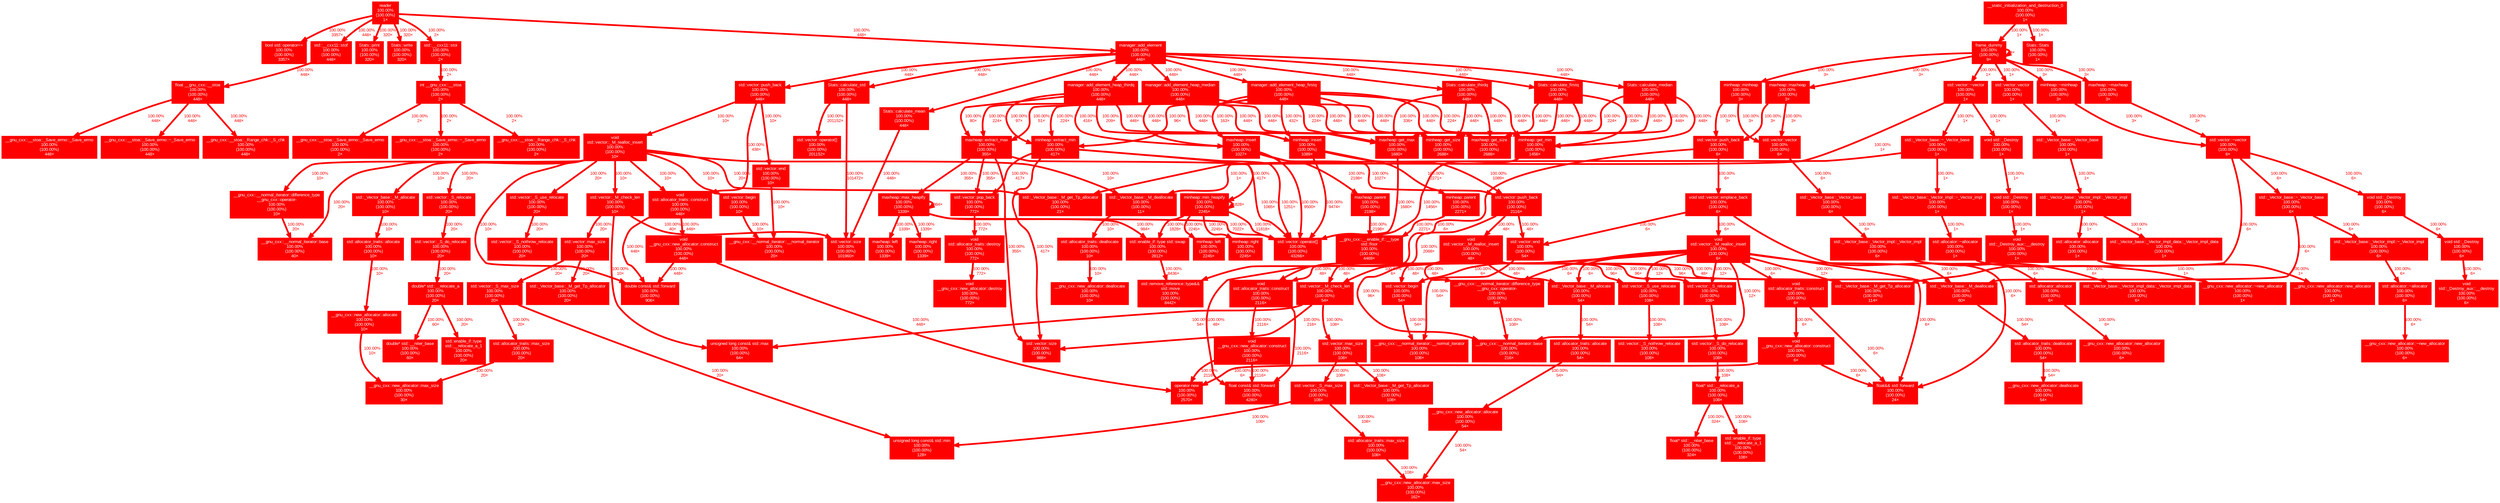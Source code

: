 digraph {
	graph [fontname=Arial, nodesep=0.125, ranksep=0.25];
	node [fontcolor=white, fontname=Arial, height=0, shape=box, style=filled, width=0];
	edge [fontname=Arial];
	1 [color="#ff0000", fontcolor="#ffffff", fontsize="10.00", label="frame_dummy\n100.00%\n(100.00%)\n9×"];
	1 -> 1 [arrowsize="1.00", color="#ff0000", fontcolor="#ff0000", fontsize="10.00", label="4×", labeldistance="4.00", penwidth="4.00"];
	1 -> 134 [arrowsize="1.00", color="#ff0000", fontcolor="#ff0000", fontsize="10.00", label="100.00%\n3×", labeldistance="4.00", penwidth="4.00"];
	1 -> 135 [arrowsize="1.00", color="#ff0000", fontcolor="#ff0000", fontsize="10.00", label="100.00%\n3×", labeldistance="4.00", penwidth="4.00"];
	1 -> 136 [arrowsize="1.00", color="#ff0000", fontcolor="#ff0000", fontsize="10.00", label="100.00%\n3×", labeldistance="4.00", penwidth="4.00"];
	1 -> 137 [arrowsize="1.00", color="#ff0000", fontcolor="#ff0000", fontsize="10.00", label="100.00%\n3×", labeldistance="4.00", penwidth="4.00"];
	1 -> 156 [arrowsize="1.00", color="#ff0000", fontcolor="#ff0000", fontsize="10.00", label="100.00%\n1×", labeldistance="4.00", penwidth="4.00"];
	1 -> 157 [arrowsize="1.00", color="#ff0000", fontcolor="#ff0000", fontsize="10.00", label="100.00%\n1×", labeldistance="4.00", penwidth="4.00"];
	8 [color="#ff0000", fontcolor="#ffffff", fontsize="10.00", label="std::vector::operator[]\n100.00%\n(100.00%)\n201152×"];
	9 [color="#ff0000", fontcolor="#ffffff", fontsize="10.00", label="std::vector::size\n100.00%\n(100.00%)\n101960×"];
	10 [color="#ff0000", fontcolor="#ffffff", fontsize="10.00", label="std::vector::operator[]\n100.00%\n(100.00%)\n43266×"];
	11 [color="#ff0000", fontcolor="#ffffff", fontsize="10.00", label="std::remove_reference::type&&\nstd::move\n100.00%\n(100.00%)\n8442×"];
	12 [color="#ff0000", fontcolor="#ffffff", fontsize="10.00", label="__gnu_cxx::__enable_if::__type\nstd::floor\n100.00%\n(100.00%)\n4469×"];
	13 [color="#ff0000", fontcolor="#ffffff", fontsize="10.00", label="float const& std::forward\n100.00%\n(100.00%)\n4280×"];
	14 [color="#ff0000", fontcolor="#ffffff", fontsize="10.00", label="bool std::operator==\n100.00%\n(100.00%)\n3357×"];
	15 [color="#ff0000", fontcolor="#ffffff", fontsize="10.00", label="std::enable_if::type std::swap\n100.00%\n(100.00%)\n2812×"];
	15 -> 11 [arrowsize="1.00", color="#ff0000", fontcolor="#ff0000", fontsize="10.00", label="100.00%\n8436×", labeldistance="4.00", penwidth="4.00"];
	16 [color="#ff0000", fontcolor="#ffffff", fontsize="10.00", label="maxheap::get_size\n100.00%\n(100.00%)\n2688×"];
	17 [color="#ff0000", fontcolor="#ffffff", fontsize="10.00", label="minheap::get_size\n100.00%\n(100.00%)\n2688×"];
	18 [color="#ff0000", fontcolor="#ffffff", fontsize="10.00", label="operator new\n100.00%\n(100.00%)\n2570×"];
	19 [color="#ff0000", fontcolor="#ffffff", fontsize="10.00", label="minheap::parent\n100.00%\n(100.00%)\n2271×"];
	19 -> 12 [arrowsize="1.00", color="#ff0000", fontcolor="#ff0000", fontsize="10.00", label="100.00%\n2271×", labeldistance="4.00", penwidth="4.00"];
	20 [color="#ff0000", fontcolor="#ffffff", fontsize="10.00", label="minheap::left\n100.00%\n(100.00%)\n2245×"];
	21 [color="#ff0000", fontcolor="#ffffff", fontsize="10.00", label="minheap::right\n100.00%\n(100.00%)\n2245×"];
	22 [color="#ff0000", fontcolor="#ffffff", fontsize="10.00", label="maxheap::parent\n100.00%\n(100.00%)\n2198×"];
	22 -> 12 [arrowsize="1.00", color="#ff0000", fontcolor="#ff0000", fontsize="10.00", label="100.00%\n2198×", labeldistance="4.00", penwidth="4.00"];
	23 [color="#ff0000", fontcolor="#ffffff", fontsize="10.00", label="void\n__gnu_cxx::new_allocator::construct\n100.00%\n(100.00%)\n2116×"];
	23 -> 13 [arrowsize="1.00", color="#ff0000", fontcolor="#ff0000", fontsize="10.00", label="100.00%\n2116×", labeldistance="4.00", penwidth="4.00"];
	23 -> 18 [arrowsize="1.00", color="#ff0000", fontcolor="#ff0000", fontsize="10.00", label="100.00%\n2116×", labeldistance="4.00", penwidth="4.00"];
	24 [color="#ff0000", fontcolor="#ffffff", fontsize="10.00", label="void\nstd::allocator_traits::construct\n100.00%\n(100.00%)\n2116×"];
	24 -> 13 [arrowsize="1.00", color="#ff0000", fontcolor="#ff0000", fontsize="10.00", label="100.00%\n2116×", labeldistance="4.00", penwidth="4.00"];
	24 -> 23 [arrowsize="1.00", color="#ff0000", fontcolor="#ff0000", fontsize="10.00", label="100.00%\n2116×", labeldistance="4.00", penwidth="4.00"];
	25 [color="#ff0000", fontcolor="#ffffff", fontsize="10.00", label="std::vector::push_back\n100.00%\n(100.00%)\n2116×"];
	25 -> 24 [arrowsize="1.00", color="#ff0000", fontcolor="#ff0000", fontsize="10.00", label="100.00%\n2068×", labeldistance="4.00", penwidth="4.00"];
	25 -> 86 [arrowsize="1.00", color="#ff0000", fontcolor="#ff0000", fontsize="10.00", label="100.00%\n48×", labeldistance="4.00", penwidth="4.00"];
	25 -> 88 [arrowsize="1.00", color="#ff0000", fontcolor="#ff0000", fontsize="10.00", label="100.00%\n48×", labeldistance="4.00", penwidth="4.00"];
	26 [color="#ff0000", fontcolor="#ffffff", fontsize="10.00", label="maxheap::get_max\n100.00%\n(100.00%)\n1680×"];
	26 -> 10 [arrowsize="1.00", color="#ff0000", fontcolor="#ff0000", fontsize="10.00", label="100.00%\n1680×", labeldistance="4.00", penwidth="4.00"];
	27 [color="#ff0000", fontcolor="#ffffff", fontsize="10.00", label="minheap::get_min\n100.00%\n(100.00%)\n1456×"];
	27 -> 10 [arrowsize="1.00", color="#ff0000", fontcolor="#ff0000", fontsize="10.00", label="100.00%\n1456×", labeldistance="4.00", penwidth="4.00"];
	28 [color="#ff0000", fontcolor="#ffffff", fontsize="10.00", label="maxheap::left\n100.00%\n(100.00%)\n1339×"];
	29 [color="#ff0000", fontcolor="#ffffff", fontsize="10.00", label="maxheap::right\n100.00%\n(100.00%)\n1339×"];
	30 [color="#ff0000", fontcolor="#ffffff", fontsize="10.00", label="minheap::insert\n100.00%\n(100.00%)\n1089×"];
	30 -> 10 [arrowsize="1.00", color="#ff0000", fontcolor="#ff0000", fontsize="10.00", label="100.00%\n9474×", labeldistance="4.00", penwidth="4.00"];
	30 -> 19 [arrowsize="1.00", color="#ff0000", fontcolor="#ff0000", fontsize="10.00", label="100.00%\n2271×", labeldistance="4.00", penwidth="4.00"];
	30 -> 25 [arrowsize="1.00", color="#ff0000", fontcolor="#ff0000", fontsize="10.00", label="100.00%\n1089×", labeldistance="4.00", penwidth="4.00"];
	31 [color="#ff0000", fontcolor="#ffffff", fontsize="10.00", label="maxheap::insert\n100.00%\n(100.00%)\n1027×"];
	31 -> 10 [arrowsize="1.00", color="#ff0000", fontcolor="#ff0000", fontsize="10.00", label="100.00%\n9500×", labeldistance="4.00", penwidth="4.00"];
	31 -> 22 [arrowsize="1.00", color="#ff0000", fontcolor="#ff0000", fontsize="10.00", label="100.00%\n2198×", labeldistance="4.00", penwidth="4.00"];
	31 -> 25 [arrowsize="1.00", color="#ff0000", fontcolor="#ff0000", fontsize="10.00", label="100.00%\n1027×", labeldistance="4.00", penwidth="4.00"];
	32 [color="#ff0000", fontcolor="#ffffff", fontsize="10.00", label="std::vector::size\n100.00%\n(100.00%)\n988×"];
	33 [color="#ff0000", fontcolor="#ffffff", fontsize="10.00", label="double const& std::forward\n100.00%\n(100.00%)\n906×"];
	34 [color="#ff0000", fontcolor="#ffffff", fontsize="10.00", label="void\n__gnu_cxx::new_allocator::destroy\n100.00%\n(100.00%)\n772×"];
	35 [color="#ff0000", fontcolor="#ffffff", fontsize="10.00", label="void\nstd::allocator_traits::destroy\n100.00%\n(100.00%)\n772×"];
	35 -> 34 [arrowsize="1.00", color="#ff0000", fontcolor="#ff0000", fontsize="10.00", label="100.00%\n772×", labeldistance="4.00", penwidth="4.00"];
	36 [color="#ff0000", fontcolor="#ffffff", fontsize="10.00", label="std::vector::pop_back\n100.00%\n(100.00%)\n772×"];
	36 -> 35 [arrowsize="1.00", color="#ff0000", fontcolor="#ff0000", fontsize="10.00", label="100.00%\n772×", labeldistance="4.00", penwidth="4.00"];
	37 [color="#ff0000", fontcolor="#ffffff", fontsize="10.00", label="Stats::calculate_std\n100.00%\n(100.00%)\n448×"];
	37 -> 8 [arrowsize="1.00", color="#ff0000", fontcolor="#ff0000", fontsize="10.00", label="100.00%\n201152×", labeldistance="4.00", penwidth="4.00"];
	37 -> 9 [arrowsize="1.00", color="#ff0000", fontcolor="#ff0000", fontsize="10.00", label="100.00%\n101472×", labeldistance="4.00", penwidth="4.00"];
	38 [color="#ff0000", fontcolor="#ffffff", fontsize="10.00", label="Stats::calculate_mean\n100.00%\n(100.00%)\n448×"];
	38 -> 9 [arrowsize="1.00", color="#ff0000", fontcolor="#ff0000", fontsize="10.00", label="100.00%\n448×", labeldistance="4.00", penwidth="4.00"];
	39 [color="#ff0000", fontcolor="#ffffff", fontsize="10.00", label="Stats::calculate_firstq\n100.00%\n(100.00%)\n448×"];
	39 -> 16 [arrowsize="1.00", color="#ff0000", fontcolor="#ff0000", fontsize="10.00", label="100.00%\n448×", labeldistance="4.00", penwidth="4.00"];
	39 -> 17 [arrowsize="1.00", color="#ff0000", fontcolor="#ff0000", fontsize="10.00", label="100.00%\n448×", labeldistance="4.00", penwidth="4.00"];
	39 -> 26 [arrowsize="1.00", color="#ff0000", fontcolor="#ff0000", fontsize="10.00", label="100.00%\n448×", labeldistance="4.00", penwidth="4.00"];
	39 -> 27 [arrowsize="1.00", color="#ff0000", fontcolor="#ff0000", fontsize="10.00", label="100.00%\n336×", labeldistance="4.00", penwidth="4.00"];
	40 [color="#ff0000", fontcolor="#ffffff", fontsize="10.00", label="Stats::calculate_median\n100.00%\n(100.00%)\n448×"];
	40 -> 16 [arrowsize="1.00", color="#ff0000", fontcolor="#ff0000", fontsize="10.00", label="100.00%\n448×", labeldistance="4.00", penwidth="4.00"];
	40 -> 17 [arrowsize="1.00", color="#ff0000", fontcolor="#ff0000", fontsize="10.00", label="100.00%\n448×", labeldistance="4.00", penwidth="4.00"];
	40 -> 26 [arrowsize="1.00", color="#ff0000", fontcolor="#ff0000", fontsize="10.00", label="100.00%\n224×", labeldistance="4.00", penwidth="4.00"];
	40 -> 27 [arrowsize="1.00", color="#ff0000", fontcolor="#ff0000", fontsize="10.00", label="100.00%\n448×", labeldistance="4.00", penwidth="4.00"];
	41 [color="#ff0000", fontcolor="#ffffff", fontsize="10.00", label="Stats::calculate_thirdq\n100.00%\n(100.00%)\n448×"];
	41 -> 16 [arrowsize="1.00", color="#ff0000", fontcolor="#ff0000", fontsize="10.00", label="100.00%\n448×", labeldistance="4.00", penwidth="4.00"];
	41 -> 17 [arrowsize="1.00", color="#ff0000", fontcolor="#ff0000", fontsize="10.00", label="100.00%\n448×", labeldistance="4.00", penwidth="4.00"];
	41 -> 26 [arrowsize="1.00", color="#ff0000", fontcolor="#ff0000", fontsize="10.00", label="100.00%\n336×", labeldistance="4.00", penwidth="4.00"];
	41 -> 27 [arrowsize="1.00", color="#ff0000", fontcolor="#ff0000", fontsize="10.00", label="100.00%\n448×", labeldistance="4.00", penwidth="4.00"];
	42 [color="#ff0000", fontcolor="#ffffff", fontsize="10.00", label="manager::add_element\n100.00%\n(100.00%)\n448×"];
	42 -> 37 [arrowsize="1.00", color="#ff0000", fontcolor="#ff0000", fontsize="10.00", label="100.00%\n448×", labeldistance="4.00", penwidth="4.00"];
	42 -> 38 [arrowsize="1.00", color="#ff0000", fontcolor="#ff0000", fontsize="10.00", label="100.00%\n448×", labeldistance="4.00", penwidth="4.00"];
	42 -> 39 [arrowsize="1.00", color="#ff0000", fontcolor="#ff0000", fontsize="10.00", label="100.00%\n448×", labeldistance="4.00", penwidth="4.00"];
	42 -> 40 [arrowsize="1.00", color="#ff0000", fontcolor="#ff0000", fontsize="10.00", label="100.00%\n448×", labeldistance="4.00", penwidth="4.00"];
	42 -> 41 [arrowsize="1.00", color="#ff0000", fontcolor="#ff0000", fontsize="10.00", label="100.00%\n448×", labeldistance="4.00", penwidth="4.00"];
	42 -> 43 [arrowsize="1.00", color="#ff0000", fontcolor="#ff0000", fontsize="10.00", label="100.00%\n448×", labeldistance="4.00", penwidth="4.00"];
	42 -> 44 [arrowsize="1.00", color="#ff0000", fontcolor="#ff0000", fontsize="10.00", label="100.00%\n448×", labeldistance="4.00", penwidth="4.00"];
	42 -> 45 [arrowsize="1.00", color="#ff0000", fontcolor="#ff0000", fontsize="10.00", label="100.00%\n448×", labeldistance="4.00", penwidth="4.00"];
	42 -> 49 [arrowsize="1.00", color="#ff0000", fontcolor="#ff0000", fontsize="10.00", label="100.00%\n448×", labeldistance="4.00", penwidth="4.00"];
	43 [color="#ff0000", fontcolor="#ffffff", fontsize="10.00", label="manager::add_element_heap_firstq\n100.00%\n(100.00%)\n448×"];
	43 -> 16 [arrowsize="1.00", color="#ff0000", fontcolor="#ff0000", fontsize="10.00", label="100.00%\n448×", labeldistance="4.00", penwidth="4.00"];
	43 -> 17 [arrowsize="1.00", color="#ff0000", fontcolor="#ff0000", fontsize="10.00", label="100.00%\n448×", labeldistance="4.00", penwidth="4.00"];
	43 -> 26 [arrowsize="1.00", color="#ff0000", fontcolor="#ff0000", fontsize="10.00", label="100.00%\n224×", labeldistance="4.00", penwidth="4.00"];
	43 -> 27 [arrowsize="1.00", color="#ff0000", fontcolor="#ff0000", fontsize="10.00", label="100.00%\n224×", labeldistance="4.00", penwidth="4.00"];
	43 -> 30 [arrowsize="1.00", color="#ff0000", fontcolor="#ff0000", fontsize="10.00", label="100.00%\n432×", labeldistance="4.00", penwidth="4.00"];
	43 -> 31 [arrowsize="1.00", color="#ff0000", fontcolor="#ff0000", fontsize="10.00", label="100.00%\n163×", labeldistance="4.00", penwidth="4.00"];
	43 -> 54 [arrowsize="1.00", color="#ff0000", fontcolor="#ff0000", fontsize="10.00", label="100.00%\n96×", labeldistance="4.00", penwidth="4.00"];
	43 -> 56 [arrowsize="1.00", color="#ff0000", fontcolor="#ff0000", fontsize="10.00", label="100.00%\n51×", labeldistance="4.00", penwidth="4.00"];
	44 [color="#ff0000", fontcolor="#ffffff", fontsize="10.00", label="manager::add_element_heap_median\n100.00%\n(100.00%)\n448×"];
	44 -> 16 [arrowsize="1.00", color="#ff0000", fontcolor="#ff0000", fontsize="10.00", label="100.00%\n448×", labeldistance="4.00", penwidth="4.00"];
	44 -> 17 [arrowsize="1.00", color="#ff0000", fontcolor="#ff0000", fontsize="10.00", label="100.00%\n448×", labeldistance="4.00", penwidth="4.00"];
	44 -> 30 [arrowsize="1.00", color="#ff0000", fontcolor="#ff0000", fontsize="10.00", label="100.00%\n448×", labeldistance="4.00", penwidth="4.00"];
	44 -> 31 [arrowsize="1.00", color="#ff0000", fontcolor="#ff0000", fontsize="10.00", label="100.00%\n448×", labeldistance="4.00", penwidth="4.00"];
	44 -> 54 [arrowsize="1.00", color="#ff0000", fontcolor="#ff0000", fontsize="10.00", label="100.00%\n224×", labeldistance="4.00", penwidth="4.00"];
	44 -> 56 [arrowsize="1.00", color="#ff0000", fontcolor="#ff0000", fontsize="10.00", label="100.00%\n224×", labeldistance="4.00", penwidth="4.00"];
	45 [color="#ff0000", fontcolor="#ffffff", fontsize="10.00", label="manager::add_element_heap_thirdq\n100.00%\n(100.00%)\n448×"];
	45 -> 16 [arrowsize="1.00", color="#ff0000", fontcolor="#ff0000", fontsize="10.00", label="100.00%\n448×", labeldistance="4.00", penwidth="4.00"];
	45 -> 17 [arrowsize="1.00", color="#ff0000", fontcolor="#ff0000", fontsize="10.00", label="100.00%\n448×", labeldistance="4.00", penwidth="4.00"];
	45 -> 26 [arrowsize="1.00", color="#ff0000", fontcolor="#ff0000", fontsize="10.00", label="100.00%\n448×", labeldistance="4.00", penwidth="4.00"];
	45 -> 30 [arrowsize="1.00", color="#ff0000", fontcolor="#ff0000", fontsize="10.00", label="100.00%\n209×", labeldistance="4.00", penwidth="4.00"];
	45 -> 31 [arrowsize="1.00", color="#ff0000", fontcolor="#ff0000", fontsize="10.00", label="100.00%\n416×", labeldistance="4.00", penwidth="4.00"];
	45 -> 54 [arrowsize="1.00", color="#ff0000", fontcolor="#ff0000", fontsize="10.00", label="100.00%\n97×", labeldistance="4.00", penwidth="4.00"];
	45 -> 56 [arrowsize="1.00", color="#ff0000", fontcolor="#ff0000", fontsize="10.00", label="100.00%\n80×", labeldistance="4.00", penwidth="4.00"];
	46 [color="#ff0000", fontcolor="#ffffff", fontsize="10.00", label="void\n__gnu_cxx::new_allocator::construct\n100.00%\n(100.00%)\n448×"];
	46 -> 18 [arrowsize="1.00", color="#ff0000", fontcolor="#ff0000", fontsize="10.00", label="100.00%\n448×", labeldistance="4.00", penwidth="4.00"];
	46 -> 33 [arrowsize="1.00", color="#ff0000", fontcolor="#ff0000", fontsize="10.00", label="100.00%\n448×", labeldistance="4.00", penwidth="4.00"];
	47 [color="#ff0000", fontcolor="#ffffff", fontsize="10.00", label="float __gnu_cxx::__stoa\n100.00%\n(100.00%)\n448×"];
	47 -> 51 [arrowsize="1.00", color="#ff0000", fontcolor="#ff0000", fontsize="10.00", label="100.00%\n448×", labeldistance="4.00", penwidth="4.00"];
	47 -> 52 [arrowsize="1.00", color="#ff0000", fontcolor="#ff0000", fontsize="10.00", label="100.00%\n448×", labeldistance="4.00", penwidth="4.00"];
	47 -> 53 [arrowsize="1.00", color="#ff0000", fontcolor="#ff0000", fontsize="10.00", label="100.00%\n448×", labeldistance="4.00", penwidth="4.00"];
	48 [color="#ff0000", fontcolor="#ffffff", fontsize="10.00", label="void\nstd::allocator_traits::construct\n100.00%\n(100.00%)\n448×"];
	48 -> 33 [arrowsize="1.00", color="#ff0000", fontcolor="#ff0000", fontsize="10.00", label="100.00%\n448×", labeldistance="4.00", penwidth="4.00"];
	48 -> 46 [arrowsize="1.00", color="#ff0000", fontcolor="#ff0000", fontsize="10.00", label="100.00%\n448×", labeldistance="4.00", penwidth="4.00"];
	49 [color="#ff0000", fontcolor="#ffffff", fontsize="10.00", label="std::vector::push_back\n100.00%\n(100.00%)\n448×"];
	49 -> 48 [arrowsize="1.00", color="#ff0000", fontcolor="#ff0000", fontsize="10.00", label="100.00%\n438×", labeldistance="4.00", penwidth="4.00"];
	49 -> 112 [arrowsize="1.00", color="#ff0000", fontcolor="#ff0000", fontsize="10.00", label="100.00%\n10×", labeldistance="4.00", penwidth="4.00"];
	49 -> 113 [arrowsize="1.00", color="#ff0000", fontcolor="#ff0000", fontsize="10.00", label="100.00%\n10×", labeldistance="4.00", penwidth="4.00"];
	50 [color="#ff0000", fontcolor="#ffffff", fontsize="10.00", label="std::__cxx11::stof\n100.00%\n(100.00%)\n448×"];
	50 -> 47 [arrowsize="1.00", color="#ff0000", fontcolor="#ff0000", fontsize="10.00", label="100.00%\n448×", labeldistance="4.00", penwidth="4.00"];
	51 [color="#ff0000", fontcolor="#ffffff", fontsize="10.00", label="__gnu_cxx::__stoa::_Range_chk::_S_chk\n100.00%\n(100.00%)\n448×"];
	52 [color="#ff0000", fontcolor="#ffffff", fontsize="10.00", label="__gnu_cxx::__stoa::_Save_errno::_Save_errno\n100.00%\n(100.00%)\n448×"];
	53 [color="#ff0000", fontcolor="#ffffff", fontsize="10.00", label="__gnu_cxx::__stoa::_Save_errno::~_Save_errno\n100.00%\n(100.00%)\n448×"];
	54 [color="#ff0000", fontcolor="#ffffff", fontsize="10.00", label="minheap::extract_min\n100.00%\n(100.00%)\n417×"];
	54 -> 10 [arrowsize="1.00", color="#ff0000", fontcolor="#ff0000", fontsize="10.00", label="100.00%\n1251×", labeldistance="4.00", penwidth="4.00"];
	54 -> 32 [arrowsize="1.00", color="#ff0000", fontcolor="#ff0000", fontsize="10.00", label="100.00%\n417×", labeldistance="4.00", penwidth="4.00"];
	54 -> 36 [arrowsize="1.00", color="#ff0000", fontcolor="#ff0000", fontsize="10.00", label="100.00%\n417×", labeldistance="4.00", penwidth="4.00"];
	54 -> 55 [arrowsize="1.00", color="#ff0000", fontcolor="#ff0000", fontsize="10.00", label="100.00%\n417×", labeldistance="4.00", penwidth="4.00"];
	55 [color="#ff0000", fontcolor="#ffffff", fontsize="10.00", label="minheap::min_heapify\n100.00%\n(100.00%)\n2245×"];
	55 -> 10 [arrowsize="1.00", color="#ff0000", fontcolor="#ff0000", fontsize="10.00", label="100.00%\n11818×", labeldistance="4.00", penwidth="4.00"];
	55 -> 15 [arrowsize="1.00", color="#ff0000", fontcolor="#ff0000", fontsize="10.00", label="100.00%\n1828×", labeldistance="4.00", penwidth="4.00"];
	55 -> 20 [arrowsize="1.00", color="#ff0000", fontcolor="#ff0000", fontsize="10.00", label="100.00%\n2245×", labeldistance="4.00", penwidth="4.00"];
	55 -> 21 [arrowsize="1.00", color="#ff0000", fontcolor="#ff0000", fontsize="10.00", label="100.00%\n2245×", labeldistance="4.00", penwidth="4.00"];
	55 -> 55 [arrowsize="1.00", color="#ff0000", fontcolor="#ff0000", fontsize="10.00", label="1828×", labeldistance="4.00", penwidth="4.00"];
	56 [color="#ff0000", fontcolor="#ffffff", fontsize="10.00", label="maxheap::extract_max\n100.00%\n(100.00%)\n355×"];
	56 -> 10 [arrowsize="1.00", color="#ff0000", fontcolor="#ff0000", fontsize="10.00", label="100.00%\n1065×", labeldistance="4.00", penwidth="4.00"];
	56 -> 32 [arrowsize="1.00", color="#ff0000", fontcolor="#ff0000", fontsize="10.00", label="100.00%\n355×", labeldistance="4.00", penwidth="4.00"];
	56 -> 36 [arrowsize="1.00", color="#ff0000", fontcolor="#ff0000", fontsize="10.00", label="100.00%\n355×", labeldistance="4.00", penwidth="4.00"];
	56 -> 57 [arrowsize="1.00", color="#ff0000", fontcolor="#ff0000", fontsize="10.00", label="100.00%\n355×", labeldistance="4.00", penwidth="4.00"];
	57 [color="#ff0000", fontcolor="#ffffff", fontsize="10.00", label="maxheap::max_heapify\n100.00%\n(100.00%)\n1339×"];
	57 -> 10 [arrowsize="1.00", color="#ff0000", fontcolor="#ff0000", fontsize="10.00", label="100.00%\n7022×", labeldistance="4.00", penwidth="4.00"];
	57 -> 15 [arrowsize="1.00", color="#ff0000", fontcolor="#ff0000", fontsize="10.00", label="100.00%\n984×", labeldistance="4.00", penwidth="4.00"];
	57 -> 28 [arrowsize="1.00", color="#ff0000", fontcolor="#ff0000", fontsize="10.00", label="100.00%\n1339×", labeldistance="4.00", penwidth="4.00"];
	57 -> 29 [arrowsize="1.00", color="#ff0000", fontcolor="#ff0000", fontsize="10.00", label="100.00%\n1339×", labeldistance="4.00", penwidth="4.00"];
	57 -> 57 [arrowsize="1.00", color="#ff0000", fontcolor="#ff0000", fontsize="10.00", label="984×", labeldistance="4.00", penwidth="4.00"];
	58 [color="#ff0000", fontcolor="#ffffff", fontsize="10.00", label="float* std::__niter_base\n100.00%\n(100.00%)\n324×"];
	59 [color="#ff0000", fontcolor="#ffffff", fontsize="10.00", label="Stats::print\n100.00%\n(100.00%)\n320×"];
	60 [color="#ff0000", fontcolor="#ffffff", fontsize="10.00", label="Stats::write\n100.00%\n(100.00%)\n320×"];
	61 [color="#ff0000", fontcolor="#ffffff", fontsize="10.00", label="__gnu_cxx::__normal_iterator::base\n100.00%\n(100.00%)\n216×"];
	62 [color="#ff0000", fontcolor="#ffffff", fontsize="10.00", label="__gnu_cxx::new_allocator::max_size\n100.00%\n(100.00%)\n162×"];
	63 [color="#ff0000", fontcolor="#ffffff", fontsize="10.00", label="unsigned long const& std::min\n100.00%\n(100.00%)\n128×"];
	64 [color="#ff0000", fontcolor="#ffffff", fontsize="10.00", label="std::_Vector_base::_M_get_Tp_allocator\n100.00%\n(100.00%)\n114×"];
	65 [color="#ff0000", fontcolor="#ffffff", fontsize="10.00", label="__gnu_cxx::__normal_iterator::__normal_iterator\n100.00%\n(100.00%)\n108×"];
	66 [color="#ff0000", fontcolor="#ffffff", fontsize="10.00", label="std::_Vector_base::_M_get_Tp_allocator\n100.00%\n(100.00%)\n108×"];
	67 [color="#ff0000", fontcolor="#ffffff", fontsize="10.00", label="std::vector::max_size\n100.00%\n(100.00%)\n108×"];
	67 -> 66 [arrowsize="1.00", color="#ff0000", fontcolor="#ff0000", fontsize="10.00", label="100.00%\n108×", labeldistance="4.00", penwidth="4.00"];
	67 -> 69 [arrowsize="1.00", color="#ff0000", fontcolor="#ff0000", fontsize="10.00", label="100.00%\n108×", labeldistance="4.00", penwidth="4.00"];
	68 [color="#ff0000", fontcolor="#ffffff", fontsize="10.00", label="std::allocator_traits::max_size\n100.00%\n(100.00%)\n108×"];
	68 -> 62 [arrowsize="1.00", color="#ff0000", fontcolor="#ff0000", fontsize="10.00", label="100.00%\n108×", labeldistance="4.00", penwidth="4.00"];
	69 [color="#ff0000", fontcolor="#ffffff", fontsize="10.00", label="std::vector::_S_max_size\n100.00%\n(100.00%)\n108×"];
	69 -> 63 [arrowsize="1.00", color="#ff0000", fontcolor="#ff0000", fontsize="10.00", label="100.00%\n108×", labeldistance="4.00", penwidth="4.00"];
	69 -> 68 [arrowsize="1.00", color="#ff0000", fontcolor="#ff0000", fontsize="10.00", label="100.00%\n108×", labeldistance="4.00", penwidth="4.00"];
	70 [color="#ff0000", fontcolor="#ffffff", fontsize="10.00", label="std::vector::_S_relocate\n100.00%\n(100.00%)\n108×"];
	70 -> 71 [arrowsize="1.00", color="#ff0000", fontcolor="#ff0000", fontsize="10.00", label="100.00%\n108×", labeldistance="4.00", penwidth="4.00"];
	71 [color="#ff0000", fontcolor="#ffffff", fontsize="10.00", label="std::vector::_S_do_relocate\n100.00%\n(100.00%)\n108×"];
	71 -> 74 [arrowsize="1.00", color="#ff0000", fontcolor="#ff0000", fontsize="10.00", label="100.00%\n108×", labeldistance="4.00", penwidth="4.00"];
	72 [color="#ff0000", fontcolor="#ffffff", fontsize="10.00", label="std::vector::_S_use_relocate\n100.00%\n(100.00%)\n108×"];
	72 -> 73 [arrowsize="1.00", color="#ff0000", fontcolor="#ff0000", fontsize="10.00", label="100.00%\n108×", labeldistance="4.00", penwidth="4.00"];
	73 [color="#ff0000", fontcolor="#ffffff", fontsize="10.00", label="std::vector::_S_nothrow_relocate\n100.00%\n(100.00%)\n108×"];
	74 [color="#ff0000", fontcolor="#ffffff", fontsize="10.00", label="float* std::__relocate_a\n100.00%\n(100.00%)\n108×"];
	74 -> 58 [arrowsize="1.00", color="#ff0000", fontcolor="#ff0000", fontsize="10.00", label="100.00%\n324×", labeldistance="4.00", penwidth="4.00"];
	74 -> 75 [arrowsize="1.00", color="#ff0000", fontcolor="#ff0000", fontsize="10.00", label="100.00%\n108×", labeldistance="4.00", penwidth="4.00"];
	75 [color="#ff0000", fontcolor="#ffffff", fontsize="10.00", label="std::enable_if::type\nstd::__relocate_a_1\n100.00%\n(100.00%)\n108×"];
	76 [color="#ff0000", fontcolor="#ffffff", fontsize="10.00", label="unsigned long const& std::max\n100.00%\n(100.00%)\n64×"];
	77 [color="#ff0000", fontcolor="#ffffff", fontsize="10.00", label="std::_Vector_base::_M_deallocate\n100.00%\n(100.00%)\n60×"];
	77 -> 84 [arrowsize="1.00", color="#ff0000", fontcolor="#ff0000", fontsize="10.00", label="100.00%\n54×", labeldistance="4.00", penwidth="4.00"];
	78 [color="#ff0000", fontcolor="#ffffff", fontsize="10.00", label="double* std::__niter_base\n100.00%\n(100.00%)\n60×"];
	79 [color="#ff0000", fontcolor="#ffffff", fontsize="10.00", label="__gnu_cxx::new_allocator::deallocate\n100.00%\n(100.00%)\n54×"];
	80 [color="#ff0000", fontcolor="#ffffff", fontsize="10.00", label="__gnu_cxx::new_allocator::allocate\n100.00%\n(100.00%)\n54×"];
	80 -> 62 [arrowsize="1.00", color="#ff0000", fontcolor="#ff0000", fontsize="10.00", label="100.00%\n54×", labeldistance="4.00", penwidth="4.00"];
	81 [color="#ff0000", fontcolor="#ffffff", fontsize="10.00", label="__gnu_cxx::__normal_iterator::difference_type\n__gnu_cxx::operator-\n100.00%\n(100.00%)\n54×"];
	81 -> 61 [arrowsize="1.00", color="#ff0000", fontcolor="#ff0000", fontsize="10.00", label="100.00%\n108×", labeldistance="4.00", penwidth="4.00"];
	82 [color="#ff0000", fontcolor="#ffffff", fontsize="10.00", label="std::vector::_M_check_len\n100.00%\n(100.00%)\n54×"];
	82 -> 32 [arrowsize="1.00", color="#ff0000", fontcolor="#ff0000", fontsize="10.00", label="100.00%\n216×", labeldistance="4.00", penwidth="4.00"];
	82 -> 67 [arrowsize="1.00", color="#ff0000", fontcolor="#ff0000", fontsize="10.00", label="100.00%\n108×", labeldistance="4.00", penwidth="4.00"];
	82 -> 76 [arrowsize="1.00", color="#ff0000", fontcolor="#ff0000", fontsize="10.00", label="100.00%\n54×", labeldistance="4.00", penwidth="4.00"];
	83 [color="#ff0000", fontcolor="#ffffff", fontsize="10.00", label="std::_Vector_base::_M_allocate\n100.00%\n(100.00%)\n54×"];
	83 -> 85 [arrowsize="1.00", color="#ff0000", fontcolor="#ff0000", fontsize="10.00", label="100.00%\n54×", labeldistance="4.00", penwidth="4.00"];
	84 [color="#ff0000", fontcolor="#ffffff", fontsize="10.00", label="std::allocator_traits::deallocate\n100.00%\n(100.00%)\n54×"];
	84 -> 79 [arrowsize="1.00", color="#ff0000", fontcolor="#ff0000", fontsize="10.00", label="100.00%\n54×", labeldistance="4.00", penwidth="4.00"];
	85 [color="#ff0000", fontcolor="#ffffff", fontsize="10.00", label="std::allocator_traits::allocate\n100.00%\n(100.00%)\n54×"];
	85 -> 80 [arrowsize="1.00", color="#ff0000", fontcolor="#ff0000", fontsize="10.00", label="100.00%\n54×", labeldistance="4.00", penwidth="4.00"];
	86 [color="#ff0000", fontcolor="#ffffff", fontsize="10.00", label="std::vector::end\n100.00%\n(100.00%)\n54×"];
	86 -> 65 [arrowsize="1.00", color="#ff0000", fontcolor="#ff0000", fontsize="10.00", label="100.00%\n54×", labeldistance="4.00", penwidth="4.00"];
	87 [color="#ff0000", fontcolor="#ffffff", fontsize="10.00", label="std::vector::begin\n100.00%\n(100.00%)\n54×"];
	87 -> 65 [arrowsize="1.00", color="#ff0000", fontcolor="#ff0000", fontsize="10.00", label="100.00%\n54×", labeldistance="4.00", penwidth="4.00"];
	88 [color="#ff0000", fontcolor="#ffffff", fontsize="10.00", label="void\nstd::vector::_M_realloc_insert\n100.00%\n(100.00%)\n48×"];
	88 -> 13 [arrowsize="1.00", color="#ff0000", fontcolor="#ff0000", fontsize="10.00", label="100.00%\n48×", labeldistance="4.00", penwidth="4.00"];
	88 -> 24 [arrowsize="1.00", color="#ff0000", fontcolor="#ff0000", fontsize="10.00", label="100.00%\n48×", labeldistance="4.00", penwidth="4.00"];
	88 -> 61 [arrowsize="1.00", color="#ff0000", fontcolor="#ff0000", fontsize="10.00", label="100.00%\n96×", labeldistance="4.00", penwidth="4.00"];
	88 -> 64 [arrowsize="1.00", color="#ff0000", fontcolor="#ff0000", fontsize="10.00", label="100.00%\n96×", labeldistance="4.00", penwidth="4.00"];
	88 -> 70 [arrowsize="1.00", color="#ff0000", fontcolor="#ff0000", fontsize="10.00", label="100.00%\n96×", labeldistance="4.00", penwidth="4.00"];
	88 -> 72 [arrowsize="1.00", color="#ff0000", fontcolor="#ff0000", fontsize="10.00", label="100.00%\n96×", labeldistance="4.00", penwidth="4.00"];
	88 -> 77 [arrowsize="1.00", color="#ff0000", fontcolor="#ff0000", fontsize="10.00", label="100.00%\n48×", labeldistance="4.00", penwidth="4.00"];
	88 -> 81 [arrowsize="1.00", color="#ff0000", fontcolor="#ff0000", fontsize="10.00", label="100.00%\n48×", labeldistance="4.00", penwidth="4.00"];
	88 -> 82 [arrowsize="1.00", color="#ff0000", fontcolor="#ff0000", fontsize="10.00", label="100.00%\n48×", labeldistance="4.00", penwidth="4.00"];
	88 -> 83 [arrowsize="1.00", color="#ff0000", fontcolor="#ff0000", fontsize="10.00", label="100.00%\n48×", labeldistance="4.00", penwidth="4.00"];
	88 -> 87 [arrowsize="1.00", color="#ff0000", fontcolor="#ff0000", fontsize="10.00", label="100.00%\n48×", labeldistance="4.00", penwidth="4.00"];
	89 [color="#ff0000", fontcolor="#ffffff", fontsize="10.00", label="__gnu_cxx::__normal_iterator::base\n100.00%\n(100.00%)\n40×"];
	90 [color="#ff0000", fontcolor="#ffffff", fontsize="10.00", label="__gnu_cxx::new_allocator::max_size\n100.00%\n(100.00%)\n30×"];
	91 [color="#ff0000", fontcolor="#ffffff", fontsize="10.00", label="float&& std::forward\n100.00%\n(100.00%)\n24×"];
	92 [color="#ff0000", fontcolor="#ffffff", fontsize="10.00", label="std::_Vector_base::_M_get_Tp_allocator\n100.00%\n(100.00%)\n21×"];
	93 [color="#ff0000", fontcolor="#ffffff", fontsize="10.00", label="__gnu_cxx::__normal_iterator::__normal_iterator\n100.00%\n(100.00%)\n20×"];
	94 [color="#ff0000", fontcolor="#ffffff", fontsize="10.00", label="std::_Vector_base::_M_get_Tp_allocator\n100.00%\n(100.00%)\n20×"];
	95 [color="#ff0000", fontcolor="#ffffff", fontsize="10.00", label="std::vector::max_size\n100.00%\n(100.00%)\n20×"];
	95 -> 94 [arrowsize="1.00", color="#ff0000", fontcolor="#ff0000", fontsize="10.00", label="100.00%\n20×", labeldistance="4.00", penwidth="4.00"];
	95 -> 97 [arrowsize="1.00", color="#ff0000", fontcolor="#ff0000", fontsize="10.00", label="100.00%\n20×", labeldistance="4.00", penwidth="4.00"];
	96 [color="#ff0000", fontcolor="#ffffff", fontsize="10.00", label="std::allocator_traits::max_size\n100.00%\n(100.00%)\n20×"];
	96 -> 90 [arrowsize="1.00", color="#ff0000", fontcolor="#ff0000", fontsize="10.00", label="100.00%\n20×", labeldistance="4.00", penwidth="4.00"];
	97 [color="#ff0000", fontcolor="#ffffff", fontsize="10.00", label="std::vector::_S_max_size\n100.00%\n(100.00%)\n20×"];
	97 -> 63 [arrowsize="1.00", color="#ff0000", fontcolor="#ff0000", fontsize="10.00", label="100.00%\n20×", labeldistance="4.00", penwidth="4.00"];
	97 -> 96 [arrowsize="1.00", color="#ff0000", fontcolor="#ff0000", fontsize="10.00", label="100.00%\n20×", labeldistance="4.00", penwidth="4.00"];
	98 [color="#ff0000", fontcolor="#ffffff", fontsize="10.00", label="std::vector::_S_relocate\n100.00%\n(100.00%)\n20×"];
	98 -> 99 [arrowsize="1.00", color="#ff0000", fontcolor="#ff0000", fontsize="10.00", label="100.00%\n20×", labeldistance="4.00", penwidth="4.00"];
	99 [color="#ff0000", fontcolor="#ffffff", fontsize="10.00", label="std::vector::_S_do_relocate\n100.00%\n(100.00%)\n20×"];
	99 -> 102 [arrowsize="1.00", color="#ff0000", fontcolor="#ff0000", fontsize="10.00", label="100.00%\n20×", labeldistance="4.00", penwidth="4.00"];
	100 [color="#ff0000", fontcolor="#ffffff", fontsize="10.00", label="std::vector::_S_use_relocate\n100.00%\n(100.00%)\n20×"];
	100 -> 101 [arrowsize="1.00", color="#ff0000", fontcolor="#ff0000", fontsize="10.00", label="100.00%\n20×", labeldistance="4.00", penwidth="4.00"];
	101 [color="#ff0000", fontcolor="#ffffff", fontsize="10.00", label="std::vector::_S_nothrow_relocate\n100.00%\n(100.00%)\n20×"];
	102 [color="#ff0000", fontcolor="#ffffff", fontsize="10.00", label="double* std::__relocate_a\n100.00%\n(100.00%)\n20×"];
	102 -> 78 [arrowsize="1.00", color="#ff0000", fontcolor="#ff0000", fontsize="10.00", label="100.00%\n60×", labeldistance="4.00", penwidth="4.00"];
	102 -> 103 [arrowsize="1.00", color="#ff0000", fontcolor="#ff0000", fontsize="10.00", label="100.00%\n20×", labeldistance="4.00", penwidth="4.00"];
	103 [color="#ff0000", fontcolor="#ffffff", fontsize="10.00", label="std::enable_if::type\nstd::__relocate_a_1\n100.00%\n(100.00%)\n20×"];
	104 [color="#ff0000", fontcolor="#ffffff", fontsize="10.00", label="std::_Vector_base::_M_deallocate\n100.00%\n(100.00%)\n11×"];
	104 -> 110 [arrowsize="1.00", color="#ff0000", fontcolor="#ff0000", fontsize="10.00", label="100.00%\n10×", labeldistance="4.00", penwidth="4.00"];
	105 [color="#ff0000", fontcolor="#ffffff", fontsize="10.00", label="__gnu_cxx::new_allocator::deallocate\n100.00%\n(100.00%)\n10×"];
	106 [color="#ff0000", fontcolor="#ffffff", fontsize="10.00", label="__gnu_cxx::new_allocator::allocate\n100.00%\n(100.00%)\n10×"];
	106 -> 90 [arrowsize="1.00", color="#ff0000", fontcolor="#ff0000", fontsize="10.00", label="100.00%\n10×", labeldistance="4.00", penwidth="4.00"];
	107 [color="#ff0000", fontcolor="#ffffff", fontsize="10.00", label="__gnu_cxx::__normal_iterator::difference_type\n__gnu_cxx::operator-\n100.00%\n(100.00%)\n10×"];
	107 -> 89 [arrowsize="1.00", color="#ff0000", fontcolor="#ff0000", fontsize="10.00", label="100.00%\n20×", labeldistance="4.00", penwidth="4.00"];
	108 [color="#ff0000", fontcolor="#ffffff", fontsize="10.00", label="std::vector::_M_check_len\n100.00%\n(100.00%)\n10×"];
	108 -> 9 [arrowsize="1.00", color="#ff0000", fontcolor="#ff0000", fontsize="10.00", label="100.00%\n40×", labeldistance="4.00", penwidth="4.00"];
	108 -> 76 [arrowsize="1.00", color="#ff0000", fontcolor="#ff0000", fontsize="10.00", label="100.00%\n10×", labeldistance="4.00", penwidth="4.00"];
	108 -> 95 [arrowsize="1.00", color="#ff0000", fontcolor="#ff0000", fontsize="10.00", label="100.00%\n20×", labeldistance="4.00", penwidth="4.00"];
	109 [color="#ff0000", fontcolor="#ffffff", fontsize="10.00", label="std::_Vector_base::_M_allocate\n100.00%\n(100.00%)\n10×"];
	109 -> 111 [arrowsize="1.00", color="#ff0000", fontcolor="#ff0000", fontsize="10.00", label="100.00%\n10×", labeldistance="4.00", penwidth="4.00"];
	110 [color="#ff0000", fontcolor="#ffffff", fontsize="10.00", label="std::allocator_traits::deallocate\n100.00%\n(100.00%)\n10×"];
	110 -> 105 [arrowsize="1.00", color="#ff0000", fontcolor="#ff0000", fontsize="10.00", label="100.00%\n10×", labeldistance="4.00", penwidth="4.00"];
	111 [color="#ff0000", fontcolor="#ffffff", fontsize="10.00", label="std::allocator_traits::allocate\n100.00%\n(100.00%)\n10×"];
	111 -> 106 [arrowsize="1.00", color="#ff0000", fontcolor="#ff0000", fontsize="10.00", label="100.00%\n10×", labeldistance="4.00", penwidth="4.00"];
	112 [color="#ff0000", fontcolor="#ffffff", fontsize="10.00", label="void\nstd::vector::_M_realloc_insert\n100.00%\n(100.00%)\n10×"];
	112 -> 33 [arrowsize="1.00", color="#ff0000", fontcolor="#ff0000", fontsize="10.00", label="100.00%\n10×", labeldistance="4.00", penwidth="4.00"];
	112 -> 48 [arrowsize="1.00", color="#ff0000", fontcolor="#ff0000", fontsize="10.00", label="100.00%\n10×", labeldistance="4.00", penwidth="4.00"];
	112 -> 89 [arrowsize="1.00", color="#ff0000", fontcolor="#ff0000", fontsize="10.00", label="100.00%\n20×", labeldistance="4.00", penwidth="4.00"];
	112 -> 92 [arrowsize="1.00", color="#ff0000", fontcolor="#ff0000", fontsize="10.00", label="100.00%\n20×", labeldistance="4.00", penwidth="4.00"];
	112 -> 98 [arrowsize="1.00", color="#ff0000", fontcolor="#ff0000", fontsize="10.00", label="100.00%\n20×", labeldistance="4.00", penwidth="4.00"];
	112 -> 100 [arrowsize="1.00", color="#ff0000", fontcolor="#ff0000", fontsize="10.00", label="100.00%\n20×", labeldistance="4.00", penwidth="4.00"];
	112 -> 104 [arrowsize="1.00", color="#ff0000", fontcolor="#ff0000", fontsize="10.00", label="100.00%\n10×", labeldistance="4.00", penwidth="4.00"];
	112 -> 107 [arrowsize="1.00", color="#ff0000", fontcolor="#ff0000", fontsize="10.00", label="100.00%\n10×", labeldistance="4.00", penwidth="4.00"];
	112 -> 108 [arrowsize="1.00", color="#ff0000", fontcolor="#ff0000", fontsize="10.00", label="100.00%\n10×", labeldistance="4.00", penwidth="4.00"];
	112 -> 109 [arrowsize="1.00", color="#ff0000", fontcolor="#ff0000", fontsize="10.00", label="100.00%\n10×", labeldistance="4.00", penwidth="4.00"];
	112 -> 114 [arrowsize="1.00", color="#ff0000", fontcolor="#ff0000", fontsize="10.00", label="100.00%\n10×", labeldistance="4.00", penwidth="4.00"];
	113 [color="#ff0000", fontcolor="#ffffff", fontsize="10.00", label="std::vector::end\n100.00%\n(100.00%)\n10×"];
	113 -> 93 [arrowsize="1.00", color="#ff0000", fontcolor="#ff0000", fontsize="10.00", label="100.00%\n10×", labeldistance="4.00", penwidth="4.00"];
	114 [color="#ff0000", fontcolor="#ffffff", fontsize="10.00", label="std::vector::begin\n100.00%\n(100.00%)\n10×"];
	114 -> 93 [arrowsize="1.00", color="#ff0000", fontcolor="#ff0000", fontsize="10.00", label="100.00%\n10×", labeldistance="4.00", penwidth="4.00"];
	115 [color="#ff0000", fontcolor="#ffffff", fontsize="10.00", label="void\n__gnu_cxx::new_allocator::construct\n100.00%\n(100.00%)\n6×"];
	115 -> 18 [arrowsize="1.00", color="#ff0000", fontcolor="#ff0000", fontsize="10.00", label="100.00%\n6×", labeldistance="4.00", penwidth="4.00"];
	115 -> 91 [arrowsize="1.00", color="#ff0000", fontcolor="#ff0000", fontsize="10.00", label="100.00%\n6×", labeldistance="4.00", penwidth="4.00"];
	116 [color="#ff0000", fontcolor="#ffffff", fontsize="10.00", label="__gnu_cxx::new_allocator::new_allocator\n100.00%\n(100.00%)\n6×"];
	117 [color="#ff0000", fontcolor="#ffffff", fontsize="10.00", label="__gnu_cxx::new_allocator::~new_allocator\n100.00%\n(100.00%)\n6×"];
	118 [color="#ff0000", fontcolor="#ffffff", fontsize="10.00", label="std::allocator::allocator\n100.00%\n(100.00%)\n6×"];
	118 -> 116 [arrowsize="1.00", color="#ff0000", fontcolor="#ff0000", fontsize="10.00", label="100.00%\n6×", labeldistance="4.00", penwidth="4.00"];
	119 [color="#ff0000", fontcolor="#ffffff", fontsize="10.00", label="std::allocator::~allocator\n100.00%\n(100.00%)\n6×"];
	119 -> 117 [arrowsize="1.00", color="#ff0000", fontcolor="#ff0000", fontsize="10.00", label="100.00%\n6×", labeldistance="4.00", penwidth="4.00"];
	120 [color="#ff0000", fontcolor="#ffffff", fontsize="10.00", label="void\nstd::_Destroy_aux::__destroy\n100.00%\n(100.00%)\n6×"];
	121 [color="#ff0000", fontcolor="#ffffff", fontsize="10.00", label="std::_Vector_base::_Vector_impl::_Vector_impl\n100.00%\n(100.00%)\n6×"];
	121 -> 118 [arrowsize="1.00", color="#ff0000", fontcolor="#ff0000", fontsize="10.00", label="100.00%\n6×", labeldistance="4.00", penwidth="4.00"];
	121 -> 123 [arrowsize="1.00", color="#ff0000", fontcolor="#ff0000", fontsize="10.00", label="100.00%\n6×", labeldistance="4.00", penwidth="4.00"];
	122 [color="#ff0000", fontcolor="#ffffff", fontsize="10.00", label="std::_Vector_base::_Vector_impl::~_Vector_impl\n100.00%\n(100.00%)\n6×"];
	122 -> 119 [arrowsize="1.00", color="#ff0000", fontcolor="#ff0000", fontsize="10.00", label="100.00%\n6×", labeldistance="4.00", penwidth="4.00"];
	123 [color="#ff0000", fontcolor="#ffffff", fontsize="10.00", label="std::_Vector_base::_Vector_impl_data::_Vector_impl_data\n100.00%\n(100.00%)\n6×"];
	124 [color="#ff0000", fontcolor="#ffffff", fontsize="10.00", label="std::_Vector_base::_Vector_base\n100.00%\n(100.00%)\n6×"];
	124 -> 121 [arrowsize="1.00", color="#ff0000", fontcolor="#ff0000", fontsize="10.00", label="100.00%\n6×", labeldistance="4.00", penwidth="4.00"];
	125 [color="#ff0000", fontcolor="#ffffff", fontsize="10.00", label="std::_Vector_base::~_Vector_base\n100.00%\n(100.00%)\n6×"];
	125 -> 77 [arrowsize="1.00", color="#ff0000", fontcolor="#ff0000", fontsize="10.00", label="100.00%\n6×", labeldistance="4.00", penwidth="4.00"];
	125 -> 122 [arrowsize="1.00", color="#ff0000", fontcolor="#ff0000", fontsize="10.00", label="100.00%\n6×", labeldistance="4.00", penwidth="4.00"];
	126 [color="#ff0000", fontcolor="#ffffff", fontsize="10.00", label="void\nstd::allocator_traits::construct\n100.00%\n(100.00%)\n6×"];
	126 -> 91 [arrowsize="1.00", color="#ff0000", fontcolor="#ff0000", fontsize="10.00", label="100.00%\n6×", labeldistance="4.00", penwidth="4.00"];
	126 -> 115 [arrowsize="1.00", color="#ff0000", fontcolor="#ff0000", fontsize="10.00", label="100.00%\n6×", labeldistance="4.00", penwidth="4.00"];
	127 [color="#ff0000", fontcolor="#ffffff", fontsize="10.00", label="void std::vector::emplace_back\n100.00%\n(100.00%)\n6×"];
	127 -> 86 [arrowsize="1.00", color="#ff0000", fontcolor="#ff0000", fontsize="10.00", label="100.00%\n6×", labeldistance="4.00", penwidth="4.00"];
	127 -> 91 [arrowsize="1.00", color="#ff0000", fontcolor="#ff0000", fontsize="10.00", label="100.00%\n6×", labeldistance="4.00", penwidth="4.00"];
	127 -> 128 [arrowsize="1.00", color="#ff0000", fontcolor="#ff0000", fontsize="10.00", label="100.00%\n6×", labeldistance="4.00", penwidth="4.00"];
	128 [color="#ff0000", fontcolor="#ffffff", fontsize="10.00", label="void\nstd::vector::_M_realloc_insert\n100.00%\n(100.00%)\n6×"];
	128 -> 61 [arrowsize="1.00", color="#ff0000", fontcolor="#ff0000", fontsize="10.00", label="100.00%\n12×", labeldistance="4.00", penwidth="4.00"];
	128 -> 64 [arrowsize="1.00", color="#ff0000", fontcolor="#ff0000", fontsize="10.00", label="100.00%\n12×", labeldistance="4.00", penwidth="4.00"];
	128 -> 70 [arrowsize="1.00", color="#ff0000", fontcolor="#ff0000", fontsize="10.00", label="100.00%\n12×", labeldistance="4.00", penwidth="4.00"];
	128 -> 72 [arrowsize="1.00", color="#ff0000", fontcolor="#ff0000", fontsize="10.00", label="100.00%\n12×", labeldistance="4.00", penwidth="4.00"];
	128 -> 77 [arrowsize="1.00", color="#ff0000", fontcolor="#ff0000", fontsize="10.00", label="100.00%\n6×", labeldistance="4.00", penwidth="4.00"];
	128 -> 81 [arrowsize="1.00", color="#ff0000", fontcolor="#ff0000", fontsize="10.00", label="100.00%\n6×", labeldistance="4.00", penwidth="4.00"];
	128 -> 82 [arrowsize="1.00", color="#ff0000", fontcolor="#ff0000", fontsize="10.00", label="100.00%\n6×", labeldistance="4.00", penwidth="4.00"];
	128 -> 83 [arrowsize="1.00", color="#ff0000", fontcolor="#ff0000", fontsize="10.00", label="100.00%\n6×", labeldistance="4.00", penwidth="4.00"];
	128 -> 87 [arrowsize="1.00", color="#ff0000", fontcolor="#ff0000", fontsize="10.00", label="100.00%\n6×", labeldistance="4.00", penwidth="4.00"];
	128 -> 91 [arrowsize="1.00", color="#ff0000", fontcolor="#ff0000", fontsize="10.00", label="100.00%\n6×", labeldistance="4.00", penwidth="4.00"];
	128 -> 126 [arrowsize="1.00", color="#ff0000", fontcolor="#ff0000", fontsize="10.00", label="100.00%\n6×", labeldistance="4.00", penwidth="4.00"];
	129 [color="#ff0000", fontcolor="#ffffff", fontsize="10.00", label="std::vector::push_back\n100.00%\n(100.00%)\n6×"];
	129 -> 11 [arrowsize="1.00", color="#ff0000", fontcolor="#ff0000", fontsize="10.00", label="100.00%\n6×", labeldistance="4.00", penwidth="4.00"];
	129 -> 127 [arrowsize="1.00", color="#ff0000", fontcolor="#ff0000", fontsize="10.00", label="100.00%\n6×", labeldistance="4.00", penwidth="4.00"];
	130 [color="#ff0000", fontcolor="#ffffff", fontsize="10.00", label="std::vector::vector\n100.00%\n(100.00%)\n6×"];
	130 -> 124 [arrowsize="1.00", color="#ff0000", fontcolor="#ff0000", fontsize="10.00", label="100.00%\n6×", labeldistance="4.00", penwidth="4.00"];
	131 [color="#ff0000", fontcolor="#ffffff", fontsize="10.00", label="std::vector::~vector\n100.00%\n(100.00%)\n6×"];
	131 -> 64 [arrowsize="1.00", color="#ff0000", fontcolor="#ff0000", fontsize="10.00", label="100.00%\n6×", labeldistance="4.00", penwidth="4.00"];
	131 -> 125 [arrowsize="1.00", color="#ff0000", fontcolor="#ff0000", fontsize="10.00", label="100.00%\n6×", labeldistance="4.00", penwidth="4.00"];
	131 -> 133 [arrowsize="1.00", color="#ff0000", fontcolor="#ff0000", fontsize="10.00", label="100.00%\n6×", labeldistance="4.00", penwidth="4.00"];
	132 [color="#ff0000", fontcolor="#ffffff", fontsize="10.00", label="void std::_Destroy\n100.00%\n(100.00%)\n6×"];
	132 -> 120 [arrowsize="1.00", color="#ff0000", fontcolor="#ff0000", fontsize="10.00", label="100.00%\n6×", labeldistance="4.00", penwidth="4.00"];
	133 [color="#ff0000", fontcolor="#ffffff", fontsize="10.00", label="void std::_Destroy\n100.00%\n(100.00%)\n6×"];
	133 -> 132 [arrowsize="1.00", color="#ff0000", fontcolor="#ff0000", fontsize="10.00", label="100.00%\n6×", labeldistance="4.00", penwidth="4.00"];
	134 [color="#ff0000", fontcolor="#ffffff", fontsize="10.00", label="maxheap::maxheap\n100.00%\n(100.00%)\n3×"];
	134 -> 129 [arrowsize="1.00", color="#ff0000", fontcolor="#ff0000", fontsize="10.00", label="100.00%\n3×", labeldistance="4.00", penwidth="4.00"];
	134 -> 130 [arrowsize="1.00", color="#ff0000", fontcolor="#ff0000", fontsize="10.00", label="100.00%\n3×", labeldistance="4.00", penwidth="4.00"];
	135 [color="#ff0000", fontcolor="#ffffff", fontsize="10.00", label="maxheap::~maxheap\n100.00%\n(100.00%)\n3×"];
	135 -> 131 [arrowsize="1.00", color="#ff0000", fontcolor="#ff0000", fontsize="10.00", label="100.00%\n3×", labeldistance="4.00", penwidth="4.00"];
	136 [color="#ff0000", fontcolor="#ffffff", fontsize="10.00", label="minheap::minheap\n100.00%\n(100.00%)\n3×"];
	136 -> 129 [arrowsize="1.00", color="#ff0000", fontcolor="#ff0000", fontsize="10.00", label="100.00%\n3×", labeldistance="4.00", penwidth="4.00"];
	136 -> 130 [arrowsize="1.00", color="#ff0000", fontcolor="#ff0000", fontsize="10.00", label="100.00%\n3×", labeldistance="4.00", penwidth="4.00"];
	137 [color="#ff0000", fontcolor="#ffffff", fontsize="10.00", label="minheap::~minheap\n100.00%\n(100.00%)\n3×"];
	137 -> 131 [arrowsize="1.00", color="#ff0000", fontcolor="#ff0000", fontsize="10.00", label="100.00%\n3×", labeldistance="4.00", penwidth="4.00"];
	138 [color="#ff0000", fontcolor="#ffffff", fontsize="10.00", label="int __gnu_cxx::__stoa\n100.00%\n(100.00%)\n2×"];
	138 -> 140 [arrowsize="1.00", color="#ff0000", fontcolor="#ff0000", fontsize="10.00", label="100.00%\n2×", labeldistance="4.00", penwidth="4.00"];
	138 -> 141 [arrowsize="1.00", color="#ff0000", fontcolor="#ff0000", fontsize="10.00", label="100.00%\n2×", labeldistance="4.00", penwidth="4.00"];
	138 -> 142 [arrowsize="1.00", color="#ff0000", fontcolor="#ff0000", fontsize="10.00", label="100.00%\n2×", labeldistance="4.00", penwidth="4.00"];
	139 [color="#ff0000", fontcolor="#ffffff", fontsize="10.00", label="std::__cxx11::stoi\n100.00%\n(100.00%)\n2×"];
	139 -> 138 [arrowsize="1.00", color="#ff0000", fontcolor="#ff0000", fontsize="10.00", label="100.00%\n2×", labeldistance="4.00", penwidth="4.00"];
	140 [color="#ff0000", fontcolor="#ffffff", fontsize="10.00", label="__gnu_cxx::__stoa::_Range_chk::_S_chk\n100.00%\n(100.00%)\n2×"];
	141 [color="#ff0000", fontcolor="#ffffff", fontsize="10.00", label="__gnu_cxx::__stoa::_Save_errno::_Save_errno\n100.00%\n(100.00%)\n2×"];
	142 [color="#ff0000", fontcolor="#ffffff", fontsize="10.00", label="__gnu_cxx::__stoa::_Save_errno::~_Save_errno\n100.00%\n(100.00%)\n2×"];
	143 [color="#ff0000", fontcolor="#ffffff", fontsize="10.00", label="__static_initialization_and_destruction_0\n100.00%\n(100.00%)\n1×"];
	143 -> 1 [arrowsize="1.00", color="#ff0000", fontcolor="#ff0000", fontsize="10.00", label="100.00%\n1×", labeldistance="4.00", penwidth="4.00"];
	143 -> 145 [arrowsize="1.00", color="#ff0000", fontcolor="#ff0000", fontsize="10.00", label="100.00%\n1×", labeldistance="4.00", penwidth="4.00"];
	144 [color="#ff0000", fontcolor="#ffffff", fontsize="10.00", label="reader\n100.00%\n(100.00%)\n1×"];
	144 -> 14 [arrowsize="1.00", color="#ff0000", fontcolor="#ff0000", fontsize="10.00", label="100.00%\n3357×", labeldistance="4.00", penwidth="4.00"];
	144 -> 42 [arrowsize="1.00", color="#ff0000", fontcolor="#ff0000", fontsize="10.00", label="100.00%\n448×", labeldistance="4.00", penwidth="4.00"];
	144 -> 50 [arrowsize="1.00", color="#ff0000", fontcolor="#ff0000", fontsize="10.00", label="100.00%\n448×", labeldistance="4.00", penwidth="4.00"];
	144 -> 59 [arrowsize="1.00", color="#ff0000", fontcolor="#ff0000", fontsize="10.00", label="100.00%\n320×", labeldistance="4.00", penwidth="4.00"];
	144 -> 60 [arrowsize="1.00", color="#ff0000", fontcolor="#ff0000", fontsize="10.00", label="100.00%\n320×", labeldistance="4.00", penwidth="4.00"];
	144 -> 139 [arrowsize="1.00", color="#ff0000", fontcolor="#ff0000", fontsize="10.00", label="100.00%\n2×", labeldistance="4.00", penwidth="4.00"];
	145 [color="#ff0000", fontcolor="#ffffff", fontsize="10.00", label="Stats::Stats\n100.00%\n(100.00%)\n1×"];
	146 [color="#ff0000", fontcolor="#ffffff", fontsize="10.00", label="__gnu_cxx::new_allocator::new_allocator\n100.00%\n(100.00%)\n1×"];
	147 [color="#ff0000", fontcolor="#ffffff", fontsize="10.00", label="__gnu_cxx::new_allocator::~new_allocator\n100.00%\n(100.00%)\n1×"];
	148 [color="#ff0000", fontcolor="#ffffff", fontsize="10.00", label="std::allocator::allocator\n100.00%\n(100.00%)\n1×"];
	148 -> 146 [arrowsize="1.00", color="#ff0000", fontcolor="#ff0000", fontsize="10.00", label="100.00%\n1×", labeldistance="4.00", penwidth="4.00"];
	149 [color="#ff0000", fontcolor="#ffffff", fontsize="10.00", label="std::allocator::~allocator\n100.00%\n(100.00%)\n1×"];
	149 -> 147 [arrowsize="1.00", color="#ff0000", fontcolor="#ff0000", fontsize="10.00", label="100.00%\n1×", labeldistance="4.00", penwidth="4.00"];
	150 [color="#ff0000", fontcolor="#ffffff", fontsize="10.00", label="void\nstd::_Destroy_aux::__destroy\n100.00%\n(100.00%)\n1×"];
	151 [color="#ff0000", fontcolor="#ffffff", fontsize="10.00", label="std::_Vector_base::_Vector_impl::_Vector_impl\n100.00%\n(100.00%)\n1×"];
	151 -> 148 [arrowsize="1.00", color="#ff0000", fontcolor="#ff0000", fontsize="10.00", label="100.00%\n1×", labeldistance="4.00", penwidth="4.00"];
	151 -> 153 [arrowsize="1.00", color="#ff0000", fontcolor="#ff0000", fontsize="10.00", label="100.00%\n1×", labeldistance="4.00", penwidth="4.00"];
	152 [color="#ff0000", fontcolor="#ffffff", fontsize="10.00", label="std::_Vector_base::_Vector_impl::~_Vector_impl\n100.00%\n(100.00%)\n1×"];
	152 -> 149 [arrowsize="1.00", color="#ff0000", fontcolor="#ff0000", fontsize="10.00", label="100.00%\n1×", labeldistance="4.00", penwidth="4.00"];
	153 [color="#ff0000", fontcolor="#ffffff", fontsize="10.00", label="std::_Vector_base::_Vector_impl_data::_Vector_impl_data\n100.00%\n(100.00%)\n1×"];
	154 [color="#ff0000", fontcolor="#ffffff", fontsize="10.00", label="std::_Vector_base::_Vector_base\n100.00%\n(100.00%)\n1×"];
	154 -> 151 [arrowsize="1.00", color="#ff0000", fontcolor="#ff0000", fontsize="10.00", label="100.00%\n1×", labeldistance="4.00", penwidth="4.00"];
	155 [color="#ff0000", fontcolor="#ffffff", fontsize="10.00", label="std::_Vector_base::~_Vector_base\n100.00%\n(100.00%)\n1×"];
	155 -> 104 [arrowsize="1.00", color="#ff0000", fontcolor="#ff0000", fontsize="10.00", label="100.00%\n1×", labeldistance="4.00", penwidth="4.00"];
	155 -> 152 [arrowsize="1.00", color="#ff0000", fontcolor="#ff0000", fontsize="10.00", label="100.00%\n1×", labeldistance="4.00", penwidth="4.00"];
	156 [color="#ff0000", fontcolor="#ffffff", fontsize="10.00", label="std::vector::vector\n100.00%\n(100.00%)\n1×"];
	156 -> 154 [arrowsize="1.00", color="#ff0000", fontcolor="#ff0000", fontsize="10.00", label="100.00%\n1×", labeldistance="4.00", penwidth="4.00"];
	157 [color="#ff0000", fontcolor="#ffffff", fontsize="10.00", label="std::vector::~vector\n100.00%\n(100.00%)\n1×"];
	157 -> 92 [arrowsize="1.00", color="#ff0000", fontcolor="#ff0000", fontsize="10.00", label="100.00%\n1×", labeldistance="4.00", penwidth="4.00"];
	157 -> 155 [arrowsize="1.00", color="#ff0000", fontcolor="#ff0000", fontsize="10.00", label="100.00%\n1×", labeldistance="4.00", penwidth="4.00"];
	157 -> 159 [arrowsize="1.00", color="#ff0000", fontcolor="#ff0000", fontsize="10.00", label="100.00%\n1×", labeldistance="4.00", penwidth="4.00"];
	158 [color="#ff0000", fontcolor="#ffffff", fontsize="10.00", label="void std::_Destroy\n100.00%\n(100.00%)\n1×"];
	158 -> 150 [arrowsize="1.00", color="#ff0000", fontcolor="#ff0000", fontsize="10.00", label="100.00%\n1×", labeldistance="4.00", penwidth="4.00"];
	159 [color="#ff0000", fontcolor="#ffffff", fontsize="10.00", label="void std::_Destroy\n100.00%\n(100.00%)\n1×"];
	159 -> 158 [arrowsize="1.00", color="#ff0000", fontcolor="#ff0000", fontsize="10.00", label="100.00%\n1×", labeldistance="4.00", penwidth="4.00"];
}
